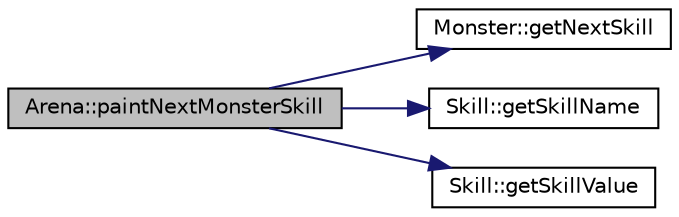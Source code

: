 digraph "Arena::paintNextMonsterSkill"
{
  bgcolor="transparent";
  edge [fontname="Helvetica",fontsize="10",labelfontname="Helvetica",labelfontsize="10"];
  node [fontname="Helvetica",fontsize="10",shape=record];
  rankdir="LR";
  Node641 [label="Arena::paintNextMonsterSkill",height=0.2,width=0.4,color="black", fillcolor="grey75", style="filled", fontcolor="black"];
  Node641 -> Node642 [color="midnightblue",fontsize="10",style="solid",fontname="Helvetica"];
  Node642 [label="Monster::getNextSkill",height=0.2,width=0.4,color="black",URL="$classMonster.html#a8caff1730749a0f0b20b4a15f7455ec0"];
  Node641 -> Node643 [color="midnightblue",fontsize="10",style="solid",fontname="Helvetica"];
  Node643 [label="Skill::getSkillName",height=0.2,width=0.4,color="black",URL="$classSkill.html#af182dbedec4a7456a58c93a34e74d9a7"];
  Node641 -> Node644 [color="midnightblue",fontsize="10",style="solid",fontname="Helvetica"];
  Node644 [label="Skill::getSkillValue",height=0.2,width=0.4,color="black",URL="$classSkill.html#ade22720f3261a300f121a5da4b7c2ea7"];
}
